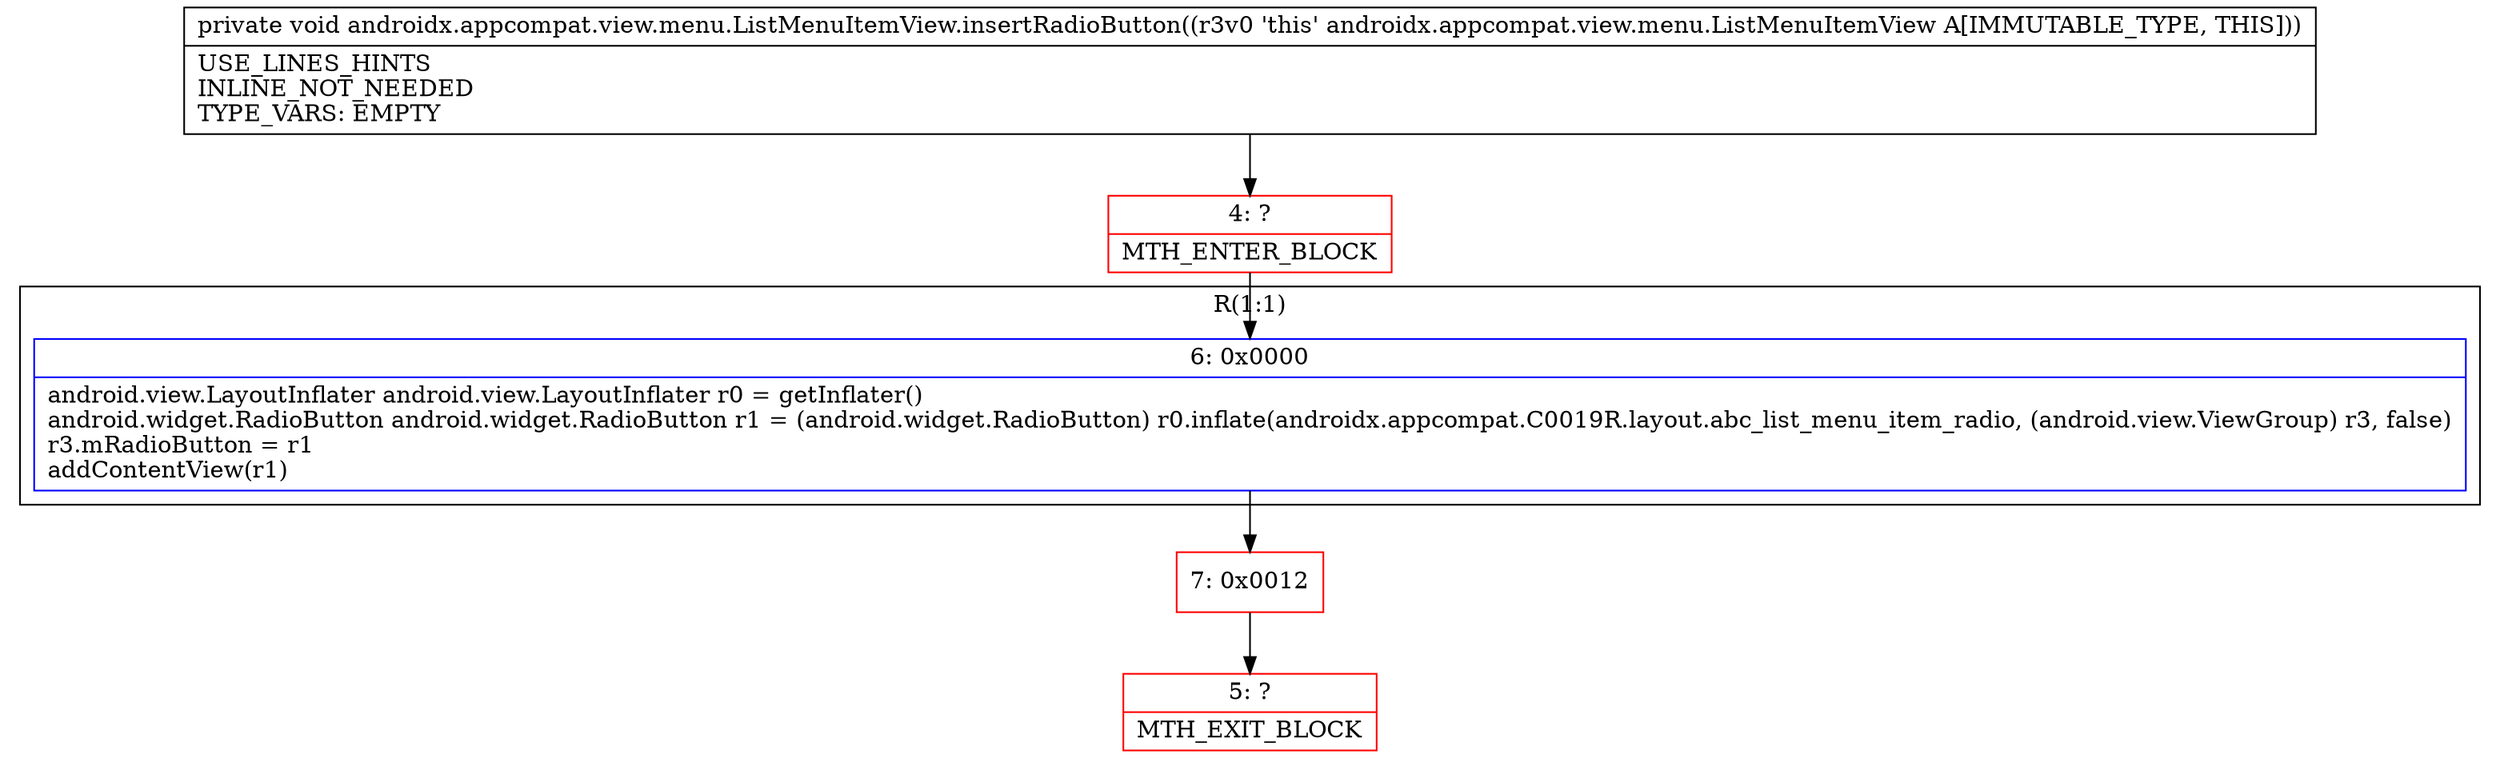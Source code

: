 digraph "CFG forandroidx.appcompat.view.menu.ListMenuItemView.insertRadioButton()V" {
subgraph cluster_Region_904732406 {
label = "R(1:1)";
node [shape=record,color=blue];
Node_6 [shape=record,label="{6\:\ 0x0000|android.view.LayoutInflater android.view.LayoutInflater r0 = getInflater()\landroid.widget.RadioButton android.widget.RadioButton r1 = (android.widget.RadioButton) r0.inflate(androidx.appcompat.C0019R.layout.abc_list_menu_item_radio, (android.view.ViewGroup) r3, false)\lr3.mRadioButton = r1\laddContentView(r1)\l}"];
}
Node_4 [shape=record,color=red,label="{4\:\ ?|MTH_ENTER_BLOCK\l}"];
Node_7 [shape=record,color=red,label="{7\:\ 0x0012}"];
Node_5 [shape=record,color=red,label="{5\:\ ?|MTH_EXIT_BLOCK\l}"];
MethodNode[shape=record,label="{private void androidx.appcompat.view.menu.ListMenuItemView.insertRadioButton((r3v0 'this' androidx.appcompat.view.menu.ListMenuItemView A[IMMUTABLE_TYPE, THIS]))  | USE_LINES_HINTS\lINLINE_NOT_NEEDED\lTYPE_VARS: EMPTY\l}"];
MethodNode -> Node_4;Node_6 -> Node_7;
Node_4 -> Node_6;
Node_7 -> Node_5;
}


